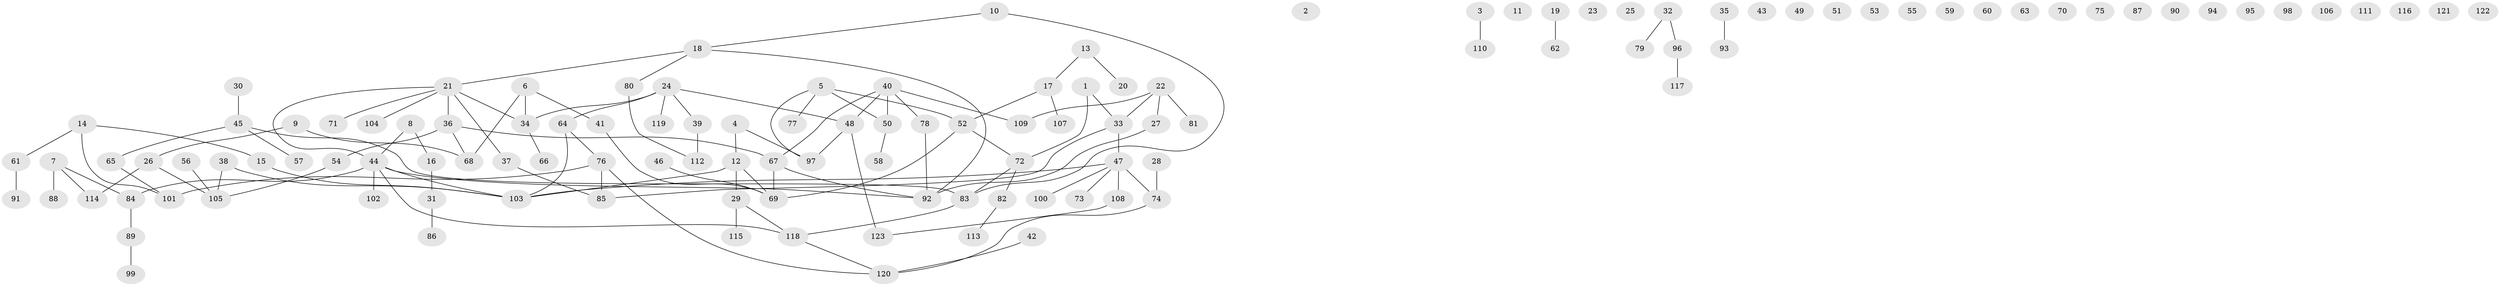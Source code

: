 // Generated by graph-tools (version 1.1) at 2025/00/03/09/25 03:00:54]
// undirected, 123 vertices, 122 edges
graph export_dot {
graph [start="1"]
  node [color=gray90,style=filled];
  1;
  2;
  3;
  4;
  5;
  6;
  7;
  8;
  9;
  10;
  11;
  12;
  13;
  14;
  15;
  16;
  17;
  18;
  19;
  20;
  21;
  22;
  23;
  24;
  25;
  26;
  27;
  28;
  29;
  30;
  31;
  32;
  33;
  34;
  35;
  36;
  37;
  38;
  39;
  40;
  41;
  42;
  43;
  44;
  45;
  46;
  47;
  48;
  49;
  50;
  51;
  52;
  53;
  54;
  55;
  56;
  57;
  58;
  59;
  60;
  61;
  62;
  63;
  64;
  65;
  66;
  67;
  68;
  69;
  70;
  71;
  72;
  73;
  74;
  75;
  76;
  77;
  78;
  79;
  80;
  81;
  82;
  83;
  84;
  85;
  86;
  87;
  88;
  89;
  90;
  91;
  92;
  93;
  94;
  95;
  96;
  97;
  98;
  99;
  100;
  101;
  102;
  103;
  104;
  105;
  106;
  107;
  108;
  109;
  110;
  111;
  112;
  113;
  114;
  115;
  116;
  117;
  118;
  119;
  120;
  121;
  122;
  123;
  1 -- 33;
  1 -- 72;
  3 -- 110;
  4 -- 12;
  4 -- 97;
  5 -- 50;
  5 -- 52;
  5 -- 77;
  5 -- 97;
  6 -- 34;
  6 -- 41;
  6 -- 68;
  7 -- 84;
  7 -- 88;
  7 -- 114;
  8 -- 16;
  8 -- 44;
  9 -- 26;
  9 -- 68;
  10 -- 18;
  10 -- 83;
  12 -- 29;
  12 -- 69;
  12 -- 103;
  13 -- 17;
  13 -- 20;
  14 -- 15;
  14 -- 61;
  14 -- 101;
  15 -- 103;
  16 -- 31;
  17 -- 52;
  17 -- 107;
  18 -- 21;
  18 -- 80;
  18 -- 92;
  19 -- 62;
  21 -- 34;
  21 -- 36;
  21 -- 37;
  21 -- 44;
  21 -- 71;
  21 -- 104;
  22 -- 27;
  22 -- 33;
  22 -- 81;
  22 -- 109;
  24 -- 34;
  24 -- 39;
  24 -- 48;
  24 -- 64;
  24 -- 119;
  26 -- 105;
  26 -- 114;
  27 -- 92;
  28 -- 74;
  29 -- 115;
  29 -- 118;
  30 -- 45;
  31 -- 86;
  32 -- 79;
  32 -- 96;
  33 -- 47;
  33 -- 85;
  34 -- 66;
  35 -- 93;
  36 -- 54;
  36 -- 67;
  36 -- 68;
  37 -- 85;
  38 -- 103;
  38 -- 105;
  39 -- 112;
  40 -- 48;
  40 -- 50;
  40 -- 67;
  40 -- 78;
  40 -- 109;
  41 -- 69;
  42 -- 120;
  44 -- 84;
  44 -- 92;
  44 -- 102;
  44 -- 103;
  44 -- 118;
  45 -- 57;
  45 -- 65;
  45 -- 83;
  46 -- 69;
  47 -- 73;
  47 -- 74;
  47 -- 100;
  47 -- 103;
  47 -- 108;
  48 -- 97;
  48 -- 123;
  50 -- 58;
  52 -- 69;
  52 -- 72;
  54 -- 105;
  56 -- 105;
  61 -- 91;
  64 -- 76;
  64 -- 103;
  65 -- 101;
  67 -- 69;
  67 -- 92;
  72 -- 82;
  72 -- 83;
  74 -- 120;
  76 -- 85;
  76 -- 101;
  76 -- 120;
  78 -- 92;
  80 -- 112;
  82 -- 113;
  83 -- 118;
  84 -- 89;
  89 -- 99;
  96 -- 117;
  108 -- 123;
  118 -- 120;
}
